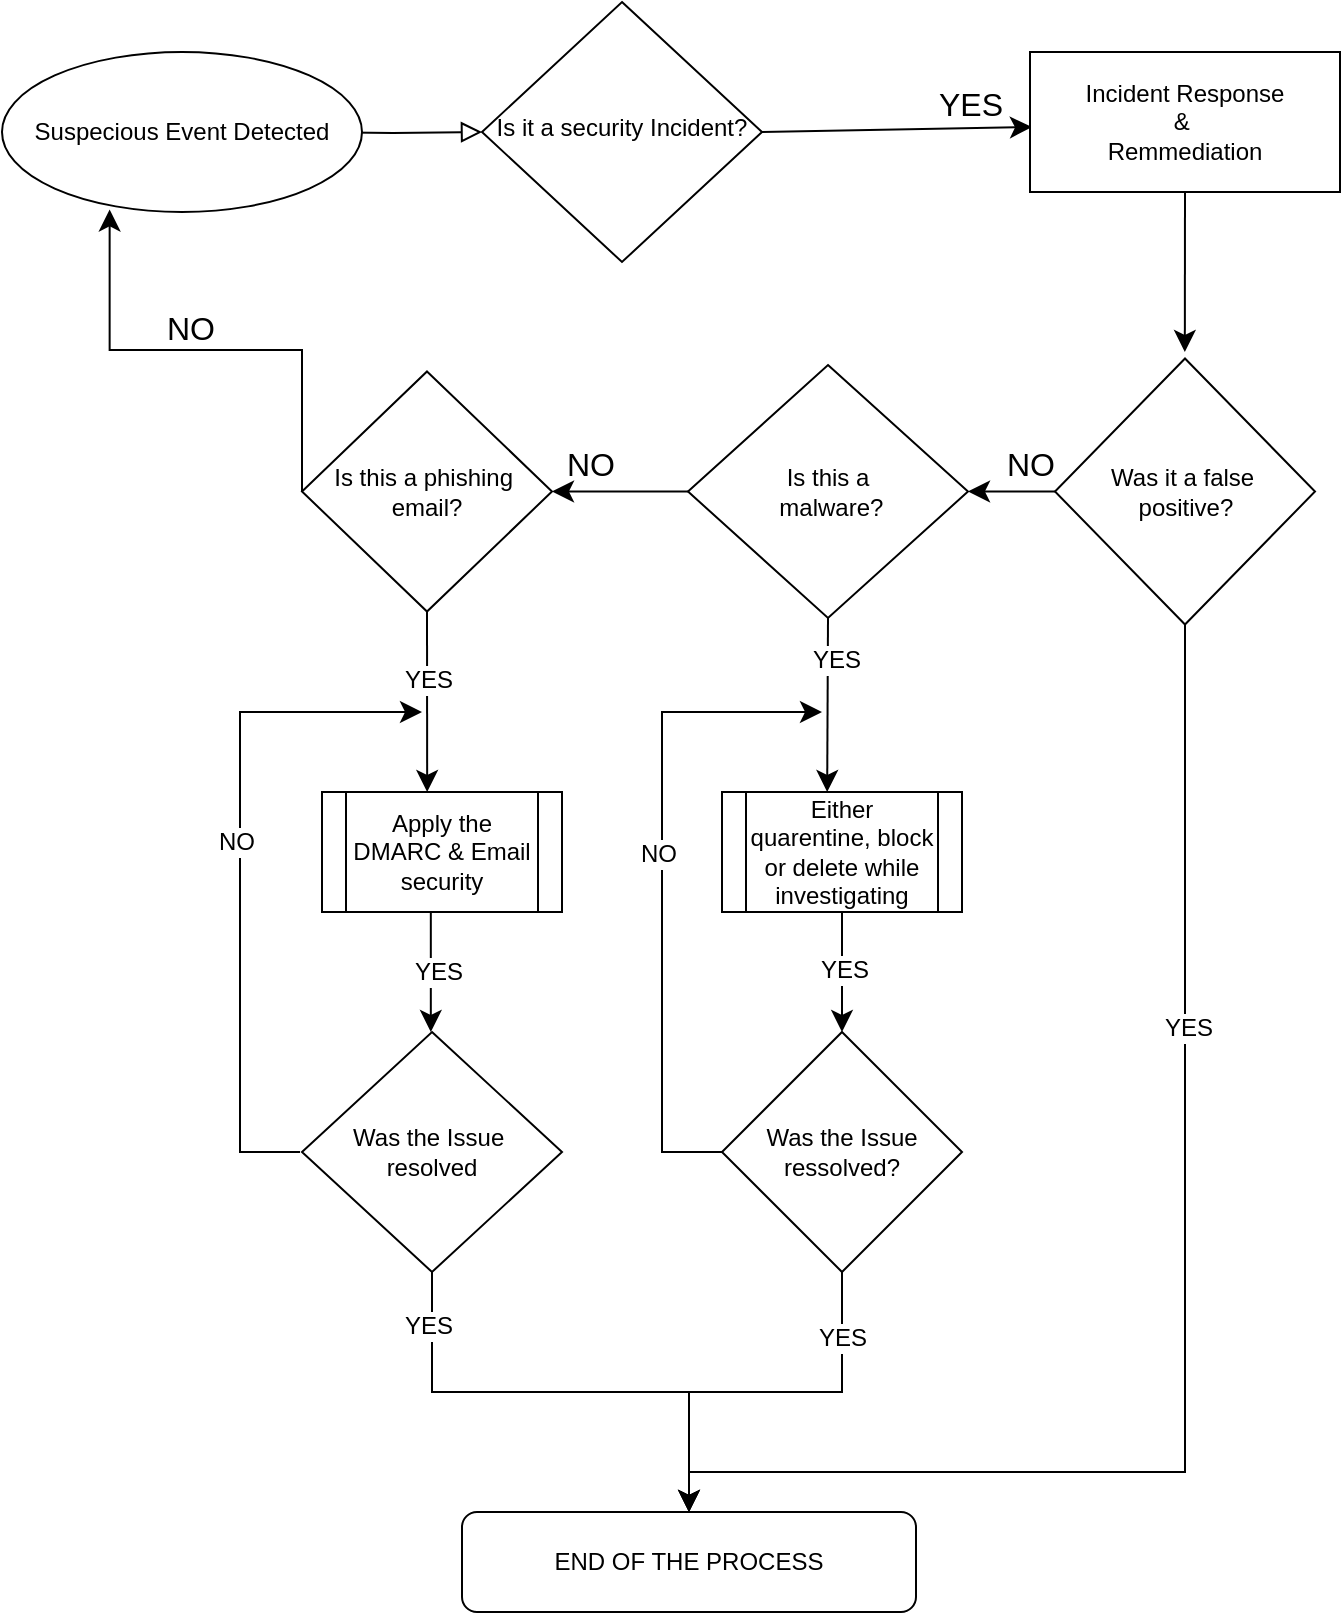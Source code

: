 <mxfile version="24.7.17">
  <diagram id="C5RBs43oDa-KdzZeNtuy" name="Page-1">
    <mxGraphModel dx="1318" dy="614" grid="1" gridSize="10" guides="1" tooltips="1" connect="1" arrows="1" fold="1" page="1" pageScale="1" pageWidth="827" pageHeight="1169" math="0" shadow="0">
      <root>
        <mxCell id="WIyWlLk6GJQsqaUBKTNV-0" />
        <mxCell id="WIyWlLk6GJQsqaUBKTNV-1" parent="WIyWlLk6GJQsqaUBKTNV-0" />
        <mxCell id="WIyWlLk6GJQsqaUBKTNV-2" value="" style="rounded=0;html=1;jettySize=auto;orthogonalLoop=1;fontSize=11;endArrow=block;endFill=0;endSize=8;strokeWidth=1;shadow=0;labelBackgroundColor=none;edgeStyle=orthogonalEdgeStyle;" parent="WIyWlLk6GJQsqaUBKTNV-1" target="WIyWlLk6GJQsqaUBKTNV-6" edge="1">
          <mxGeometry relative="1" as="geometry">
            <mxPoint x="150" y="110" as="sourcePoint" />
          </mxGeometry>
        </mxCell>
        <mxCell id="cdqA0KJlWaNnWs8eYzD0-27" style="edgeStyle=none;curved=1;rounded=0;orthogonalLoop=1;jettySize=auto;html=1;exitX=1;exitY=0.5;exitDx=0;exitDy=0;fontSize=12;startSize=8;endSize=8;entryX=1.016;entryY=0.884;entryDx=0;entryDy=0;entryPerimeter=0;" parent="WIyWlLk6GJQsqaUBKTNV-1" source="WIyWlLk6GJQsqaUBKTNV-6" target="cdqA0KJlWaNnWs8eYzD0-30" edge="1">
          <mxGeometry relative="1" as="geometry">
            <mxPoint x="610" y="105.176" as="targetPoint" />
          </mxGeometry>
        </mxCell>
        <mxCell id="WIyWlLk6GJQsqaUBKTNV-6" value="Is it a security Incident?" style="rhombus;whiteSpace=wrap;html=1;shadow=0;fontFamily=Helvetica;fontSize=12;align=center;strokeWidth=1;spacing=6;spacingTop=-4;" parent="WIyWlLk6GJQsqaUBKTNV-1" vertex="1">
          <mxGeometry x="240" y="45" width="140" height="130" as="geometry" />
        </mxCell>
        <mxCell id="_6PPVcA-6KtyrMoVFvnq-0" value="Suspecious Event Detected" style="ellipse;whiteSpace=wrap;html=1;" parent="WIyWlLk6GJQsqaUBKTNV-1" vertex="1">
          <mxGeometry y="70" width="180" height="80" as="geometry" />
        </mxCell>
        <mxCell id="cdqA0KJlWaNnWs8eYzD0-52" style="edgeStyle=none;curved=1;rounded=0;orthogonalLoop=1;jettySize=auto;html=1;exitX=0.5;exitY=1;exitDx=0;exitDy=0;fontSize=12;startSize=8;endSize=8;" parent="WIyWlLk6GJQsqaUBKTNV-1" source="cdqA0KJlWaNnWs8eYzD0-6" edge="1">
          <mxGeometry relative="1" as="geometry">
            <mxPoint x="591.412" y="220" as="targetPoint" />
          </mxGeometry>
        </mxCell>
        <mxCell id="cdqA0KJlWaNnWs8eYzD0-6" value="Incident Response&lt;div&gt;&amp;amp;&amp;nbsp;&lt;/div&gt;&lt;div&gt;Remmediation&lt;/div&gt;" style="rounded=0;whiteSpace=wrap;html=1;" parent="WIyWlLk6GJQsqaUBKTNV-1" vertex="1">
          <mxGeometry x="514" y="70" width="155" height="70" as="geometry" />
        </mxCell>
        <mxCell id="cdqA0KJlWaNnWs8eYzD0-45" style="edgeStyle=none;curved=1;rounded=0;orthogonalLoop=1;jettySize=auto;html=1;exitX=0;exitY=0.5;exitDx=0;exitDy=0;fontSize=12;startSize=8;endSize=8;entryX=1;entryY=0.5;entryDx=0;entryDy=0;" parent="WIyWlLk6GJQsqaUBKTNV-1" source="cdqA0KJlWaNnWs8eYzD0-7" target="cdqA0KJlWaNnWs8eYzD0-20" edge="1">
          <mxGeometry relative="1" as="geometry">
            <mxPoint x="480" y="362.824" as="targetPoint" />
          </mxGeometry>
        </mxCell>
        <mxCell id="cdqA0KJlWaNnWs8eYzD0-7" value="Was it a false&amp;nbsp;&lt;div&gt;positive?&lt;/div&gt;" style="rhombus;whiteSpace=wrap;html=1;" parent="WIyWlLk6GJQsqaUBKTNV-1" vertex="1">
          <mxGeometry x="526.5" y="223.25" width="130" height="133" as="geometry" />
        </mxCell>
        <mxCell id="cdqA0KJlWaNnWs8eYzD0-55" style="edgeStyle=none;curved=1;rounded=0;orthogonalLoop=1;jettySize=auto;html=1;exitX=0.5;exitY=1;exitDx=0;exitDy=0;fontSize=12;startSize=8;endSize=8;" parent="WIyWlLk6GJQsqaUBKTNV-1" source="cdqA0KJlWaNnWs8eYzD0-13" edge="1">
          <mxGeometry relative="1" as="geometry">
            <mxPoint x="212.588" y="440" as="targetPoint" />
          </mxGeometry>
        </mxCell>
        <mxCell id="RH8Yzj7yN82kzeOvIBwl-4" value="YES" style="edgeLabel;html=1;align=center;verticalAlign=middle;resizable=0;points=[];fontSize=12;" vertex="1" connectable="0" parent="cdqA0KJlWaNnWs8eYzD0-55">
          <mxGeometry x="-0.241" relative="1" as="geometry">
            <mxPoint as="offset" />
          </mxGeometry>
        </mxCell>
        <mxCell id="cdqA0KJlWaNnWs8eYzD0-13" value="Is this a phishing&amp;nbsp;&lt;div&gt;email?&lt;/div&gt;" style="rhombus;whiteSpace=wrap;html=1;" parent="WIyWlLk6GJQsqaUBKTNV-1" vertex="1">
          <mxGeometry x="150" y="229.75" width="125" height="120" as="geometry" />
        </mxCell>
        <mxCell id="cdqA0KJlWaNnWs8eYzD0-47" style="edgeStyle=none;curved=1;rounded=0;orthogonalLoop=1;jettySize=auto;html=1;exitX=0;exitY=0.5;exitDx=0;exitDy=0;entryX=1;entryY=0.5;entryDx=0;entryDy=0;fontSize=12;startSize=8;endSize=8;" parent="WIyWlLk6GJQsqaUBKTNV-1" source="cdqA0KJlWaNnWs8eYzD0-20" target="cdqA0KJlWaNnWs8eYzD0-13" edge="1">
          <mxGeometry relative="1" as="geometry" />
        </mxCell>
        <mxCell id="cdqA0KJlWaNnWs8eYzD0-54" style="edgeStyle=none;curved=1;rounded=0;orthogonalLoop=1;jettySize=auto;html=1;exitX=0.5;exitY=1;exitDx=0;exitDy=0;fontSize=12;startSize=8;endSize=8;" parent="WIyWlLk6GJQsqaUBKTNV-1" source="cdqA0KJlWaNnWs8eYzD0-20" edge="1">
          <mxGeometry relative="1" as="geometry">
            <mxPoint x="412.588" y="440" as="targetPoint" />
          </mxGeometry>
        </mxCell>
        <mxCell id="RH8Yzj7yN82kzeOvIBwl-3" value="YES" style="edgeLabel;html=1;align=center;verticalAlign=middle;resizable=0;points=[];fontSize=12;" vertex="1" connectable="0" parent="cdqA0KJlWaNnWs8eYzD0-54">
          <mxGeometry x="-0.531" y="4" relative="1" as="geometry">
            <mxPoint as="offset" />
          </mxGeometry>
        </mxCell>
        <mxCell id="cdqA0KJlWaNnWs8eYzD0-20" value="Is this a&lt;div&gt;&amp;nbsp;malware?&lt;/div&gt;" style="rhombus;whiteSpace=wrap;html=1;" parent="WIyWlLk6GJQsqaUBKTNV-1" vertex="1">
          <mxGeometry x="343" y="226.5" width="140" height="126.5" as="geometry" />
        </mxCell>
        <mxCell id="cdqA0KJlWaNnWs8eYzD0-30" value="YES" style="text;html=1;align=center;verticalAlign=middle;resizable=0;points=[];autosize=1;strokeColor=none;fillColor=none;fontSize=16;" parent="WIyWlLk6GJQsqaUBKTNV-1" vertex="1">
          <mxGeometry x="454" y="81" width="60" height="30" as="geometry" />
        </mxCell>
        <mxCell id="cdqA0KJlWaNnWs8eYzD0-46" value="NO" style="text;html=1;align=center;verticalAlign=middle;resizable=0;points=[];autosize=1;strokeColor=none;fillColor=none;fontSize=16;" parent="WIyWlLk6GJQsqaUBKTNV-1" vertex="1">
          <mxGeometry x="489" y="261" width="50" height="30" as="geometry" />
        </mxCell>
        <mxCell id="cdqA0KJlWaNnWs8eYzD0-48" value="NO" style="text;html=1;align=center;verticalAlign=middle;resizable=0;points=[];autosize=1;strokeColor=none;fillColor=none;fontSize=16;" parent="WIyWlLk6GJQsqaUBKTNV-1" vertex="1">
          <mxGeometry x="269" y="261" width="50" height="30" as="geometry" />
        </mxCell>
        <mxCell id="RH8Yzj7yN82kzeOvIBwl-1" value="Either quarentine, block or delete while investigating" style="shape=process;whiteSpace=wrap;html=1;backgroundOutline=1;" vertex="1" parent="WIyWlLk6GJQsqaUBKTNV-1">
          <mxGeometry x="360" y="440" width="120" height="60" as="geometry" />
        </mxCell>
        <mxCell id="RH8Yzj7yN82kzeOvIBwl-2" value="Apply the DMARC &amp;amp; Email&lt;div&gt;security&lt;/div&gt;" style="shape=process;whiteSpace=wrap;html=1;backgroundOutline=1;" vertex="1" parent="WIyWlLk6GJQsqaUBKTNV-1">
          <mxGeometry x="160" y="440" width="120" height="60" as="geometry" />
        </mxCell>
        <mxCell id="RH8Yzj7yN82kzeOvIBwl-6" value="" style="edgeStyle=elbowEdgeStyle;elbow=vertical;endArrow=classic;html=1;curved=0;rounded=0;endSize=8;startSize=8;fontSize=12;exitX=0;exitY=0.5;exitDx=0;exitDy=0;entryX=0.299;entryY=0.984;entryDx=0;entryDy=0;entryPerimeter=0;" edge="1" parent="WIyWlLk6GJQsqaUBKTNV-1" source="cdqA0KJlWaNnWs8eYzD0-13" target="_6PPVcA-6KtyrMoVFvnq-0">
          <mxGeometry width="50" height="50" relative="1" as="geometry">
            <mxPoint x="60" y="291" as="sourcePoint" />
            <mxPoint x="110" y="241" as="targetPoint" />
          </mxGeometry>
        </mxCell>
        <mxCell id="RH8Yzj7yN82kzeOvIBwl-7" value="NO" style="text;html=1;align=center;verticalAlign=middle;resizable=0;points=[];autosize=1;strokeColor=none;fillColor=none;fontSize=16;" vertex="1" parent="WIyWlLk6GJQsqaUBKTNV-1">
          <mxGeometry x="69" y="193.25" width="50" height="30" as="geometry" />
        </mxCell>
        <mxCell id="RH8Yzj7yN82kzeOvIBwl-8" value="Was the Issue&amp;nbsp;&lt;div&gt;resolved&lt;/div&gt;" style="rhombus;whiteSpace=wrap;html=1;" vertex="1" parent="WIyWlLk6GJQsqaUBKTNV-1">
          <mxGeometry x="150" y="560" width="130" height="120" as="geometry" />
        </mxCell>
        <mxCell id="RH8Yzj7yN82kzeOvIBwl-9" value="Was the Issue ressolved?" style="rhombus;whiteSpace=wrap;html=1;" vertex="1" parent="WIyWlLk6GJQsqaUBKTNV-1">
          <mxGeometry x="360" y="560" width="120" height="120" as="geometry" />
        </mxCell>
        <mxCell id="RH8Yzj7yN82kzeOvIBwl-11" value="" style="endArrow=classic;html=1;rounded=0;fontSize=12;startSize=8;endSize=8;curved=1;exitX=0.5;exitY=1;exitDx=0;exitDy=0;entryX=0.5;entryY=0;entryDx=0;entryDy=0;" edge="1" parent="WIyWlLk6GJQsqaUBKTNV-1" source="RH8Yzj7yN82kzeOvIBwl-1" target="RH8Yzj7yN82kzeOvIBwl-9">
          <mxGeometry width="50" height="50" relative="1" as="geometry">
            <mxPoint x="476.5" y="550" as="sourcePoint" />
            <mxPoint x="526.5" y="500" as="targetPoint" />
          </mxGeometry>
        </mxCell>
        <mxCell id="RH8Yzj7yN82kzeOvIBwl-14" value="YES" style="edgeLabel;html=1;align=center;verticalAlign=middle;resizable=0;points=[];fontSize=12;" vertex="1" connectable="0" parent="RH8Yzj7yN82kzeOvIBwl-11">
          <mxGeometry x="-0.055" y="1" relative="1" as="geometry">
            <mxPoint as="offset" />
          </mxGeometry>
        </mxCell>
        <mxCell id="RH8Yzj7yN82kzeOvIBwl-12" value="" style="endArrow=classic;html=1;rounded=0;fontSize=12;startSize=8;endSize=8;curved=1;exitX=0.5;exitY=1;exitDx=0;exitDy=0;entryX=0.5;entryY=0;entryDx=0;entryDy=0;" edge="1" parent="WIyWlLk6GJQsqaUBKTNV-1">
          <mxGeometry width="50" height="50" relative="1" as="geometry">
            <mxPoint x="214.41" y="500" as="sourcePoint" />
            <mxPoint x="214.41" y="560" as="targetPoint" />
          </mxGeometry>
        </mxCell>
        <mxCell id="RH8Yzj7yN82kzeOvIBwl-13" value="YES" style="edgeLabel;html=1;align=center;verticalAlign=middle;resizable=0;points=[];fontSize=12;" vertex="1" connectable="0" parent="RH8Yzj7yN82kzeOvIBwl-12">
          <mxGeometry x="-0.016" y="3" relative="1" as="geometry">
            <mxPoint as="offset" />
          </mxGeometry>
        </mxCell>
        <mxCell id="RH8Yzj7yN82kzeOvIBwl-15" value="" style="edgeStyle=elbowEdgeStyle;elbow=horizontal;endArrow=classic;html=1;curved=0;rounded=0;endSize=8;startSize=8;fontSize=12;" edge="1" parent="WIyWlLk6GJQsqaUBKTNV-1">
          <mxGeometry width="50" height="50" relative="1" as="geometry">
            <mxPoint x="360" y="620" as="sourcePoint" />
            <mxPoint x="410" y="400" as="targetPoint" />
            <Array as="points">
              <mxPoint x="330" y="580" />
            </Array>
          </mxGeometry>
        </mxCell>
        <mxCell id="RH8Yzj7yN82kzeOvIBwl-16" value="NO" style="edgeLabel;html=1;align=center;verticalAlign=middle;resizable=0;points=[];fontSize=12;" vertex="1" connectable="0" parent="RH8Yzj7yN82kzeOvIBwl-15">
          <mxGeometry x="0.087" y="2" relative="1" as="geometry">
            <mxPoint as="offset" />
          </mxGeometry>
        </mxCell>
        <mxCell id="RH8Yzj7yN82kzeOvIBwl-17" value="" style="edgeStyle=elbowEdgeStyle;elbow=horizontal;endArrow=classic;html=1;curved=0;rounded=0;endSize=8;startSize=8;fontSize=12;" edge="1" parent="WIyWlLk6GJQsqaUBKTNV-1">
          <mxGeometry width="50" height="50" relative="1" as="geometry">
            <mxPoint x="149" y="620" as="sourcePoint" />
            <mxPoint x="210" y="400" as="targetPoint" />
            <Array as="points">
              <mxPoint x="119" y="580" />
            </Array>
          </mxGeometry>
        </mxCell>
        <mxCell id="RH8Yzj7yN82kzeOvIBwl-18" value="NO" style="edgeLabel;html=1;align=center;verticalAlign=middle;resizable=0;points=[];fontSize=12;" vertex="1" connectable="0" parent="RH8Yzj7yN82kzeOvIBwl-17">
          <mxGeometry x="0.087" y="2" relative="1" as="geometry">
            <mxPoint as="offset" />
          </mxGeometry>
        </mxCell>
        <mxCell id="RH8Yzj7yN82kzeOvIBwl-19" value="END OF THE PROCESS" style="rounded=1;whiteSpace=wrap;html=1;" vertex="1" parent="WIyWlLk6GJQsqaUBKTNV-1">
          <mxGeometry x="230" y="800" width="227" height="50" as="geometry" />
        </mxCell>
        <mxCell id="RH8Yzj7yN82kzeOvIBwl-20" value="" style="edgeStyle=elbowEdgeStyle;elbow=vertical;endArrow=classic;html=1;curved=0;rounded=0;endSize=8;startSize=8;fontSize=12;exitX=0.5;exitY=1;exitDx=0;exitDy=0;" edge="1" parent="WIyWlLk6GJQsqaUBKTNV-1" source="cdqA0KJlWaNnWs8eYzD0-7" target="RH8Yzj7yN82kzeOvIBwl-19">
          <mxGeometry width="50" height="50" relative="1" as="geometry">
            <mxPoint x="540" y="640" as="sourcePoint" />
            <mxPoint x="510" y="840" as="targetPoint" />
            <Array as="points">
              <mxPoint x="620" y="780" />
            </Array>
          </mxGeometry>
        </mxCell>
        <mxCell id="RH8Yzj7yN82kzeOvIBwl-25" value="YES" style="edgeLabel;html=1;align=center;verticalAlign=middle;resizable=0;points=[];fontSize=12;" vertex="1" connectable="0" parent="RH8Yzj7yN82kzeOvIBwl-20">
          <mxGeometry x="-0.417" y="1" relative="1" as="geometry">
            <mxPoint as="offset" />
          </mxGeometry>
        </mxCell>
        <mxCell id="RH8Yzj7yN82kzeOvIBwl-21" value="" style="edgeStyle=elbowEdgeStyle;elbow=vertical;endArrow=classic;html=1;curved=0;rounded=0;endSize=8;startSize=8;fontSize=12;exitX=0.5;exitY=1;exitDx=0;exitDy=0;entryX=0.5;entryY=0;entryDx=0;entryDy=0;" edge="1" parent="WIyWlLk6GJQsqaUBKTNV-1" source="RH8Yzj7yN82kzeOvIBwl-8" target="RH8Yzj7yN82kzeOvIBwl-19">
          <mxGeometry width="50" height="50" relative="1" as="geometry">
            <mxPoint x="230" y="710" as="sourcePoint" />
            <mxPoint x="280" y="660" as="targetPoint" />
          </mxGeometry>
        </mxCell>
        <mxCell id="RH8Yzj7yN82kzeOvIBwl-24" value="YES" style="edgeLabel;html=1;align=center;verticalAlign=middle;resizable=0;points=[];fontSize=12;" vertex="1" connectable="0" parent="RH8Yzj7yN82kzeOvIBwl-21">
          <mxGeometry x="-0.781" y="-2" relative="1" as="geometry">
            <mxPoint as="offset" />
          </mxGeometry>
        </mxCell>
        <mxCell id="RH8Yzj7yN82kzeOvIBwl-22" value="" style="edgeStyle=elbowEdgeStyle;elbow=vertical;endArrow=classic;html=1;curved=0;rounded=0;endSize=8;startSize=8;fontSize=12;exitX=0.5;exitY=1;exitDx=0;exitDy=0;entryX=0.5;entryY=0;entryDx=0;entryDy=0;" edge="1" parent="WIyWlLk6GJQsqaUBKTNV-1" source="RH8Yzj7yN82kzeOvIBwl-9" target="RH8Yzj7yN82kzeOvIBwl-19">
          <mxGeometry width="50" height="50" relative="1" as="geometry">
            <mxPoint x="540" y="640" as="sourcePoint" />
            <mxPoint x="340" y="790" as="targetPoint" />
          </mxGeometry>
        </mxCell>
        <mxCell id="RH8Yzj7yN82kzeOvIBwl-23" value="YES" style="edgeLabel;html=1;align=center;verticalAlign=middle;resizable=0;points=[];fontSize=12;" vertex="1" connectable="0" parent="RH8Yzj7yN82kzeOvIBwl-22">
          <mxGeometry x="-0.663" relative="1" as="geometry">
            <mxPoint as="offset" />
          </mxGeometry>
        </mxCell>
      </root>
    </mxGraphModel>
  </diagram>
</mxfile>
